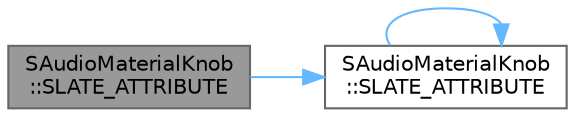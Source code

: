 digraph "SAudioMaterialKnob::SLATE_ATTRIBUTE"
{
 // INTERACTIVE_SVG=YES
 // LATEX_PDF_SIZE
  bgcolor="transparent";
  edge [fontname=Helvetica,fontsize=10,labelfontname=Helvetica,labelfontsize=10];
  node [fontname=Helvetica,fontsize=10,shape=box,height=0.2,width=0.4];
  rankdir="LR";
  Node1 [id="Node000001",label="SAudioMaterialKnob\l::SLATE_ATTRIBUTE",height=0.2,width=0.4,color="gray40", fillcolor="grey60", style="filled", fontcolor="black",tooltip="Rotates knob in given steps."];
  Node1 -> Node2 [id="edge1_Node000001_Node000002",color="steelblue1",style="solid",tooltip=" "];
  Node2 [id="Node000002",label="SAudioMaterialKnob\l::SLATE_ATTRIBUTE",height=0.2,width=0.4,color="grey40", fillcolor="white", style="filled",URL="$d5/dcd/classSAudioMaterialKnob.html#a63241e2dfc8b3c46c4bf6a3cc1036288",tooltip="The tune speed of the knob."];
  Node2 -> Node2 [id="edge2_Node000002_Node000002",color="steelblue1",style="solid",tooltip=" "];
}
